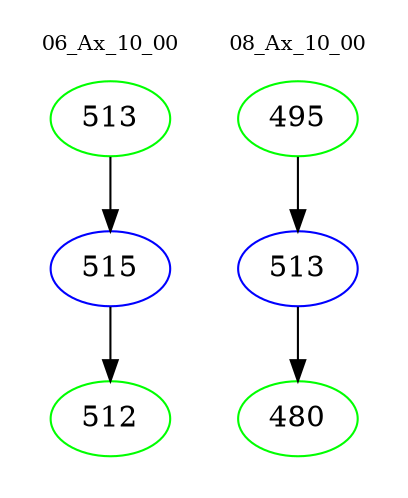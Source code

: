 digraph{
subgraph cluster_0 {
color = white
label = "06_Ax_10_00";
fontsize=10;
T0_513 [label="513", color="green"]
T0_513 -> T0_515 [color="black"]
T0_515 [label="515", color="blue"]
T0_515 -> T0_512 [color="black"]
T0_512 [label="512", color="green"]
}
subgraph cluster_1 {
color = white
label = "08_Ax_10_00";
fontsize=10;
T1_495 [label="495", color="green"]
T1_495 -> T1_513 [color="black"]
T1_513 [label="513", color="blue"]
T1_513 -> T1_480 [color="black"]
T1_480 [label="480", color="green"]
}
}
